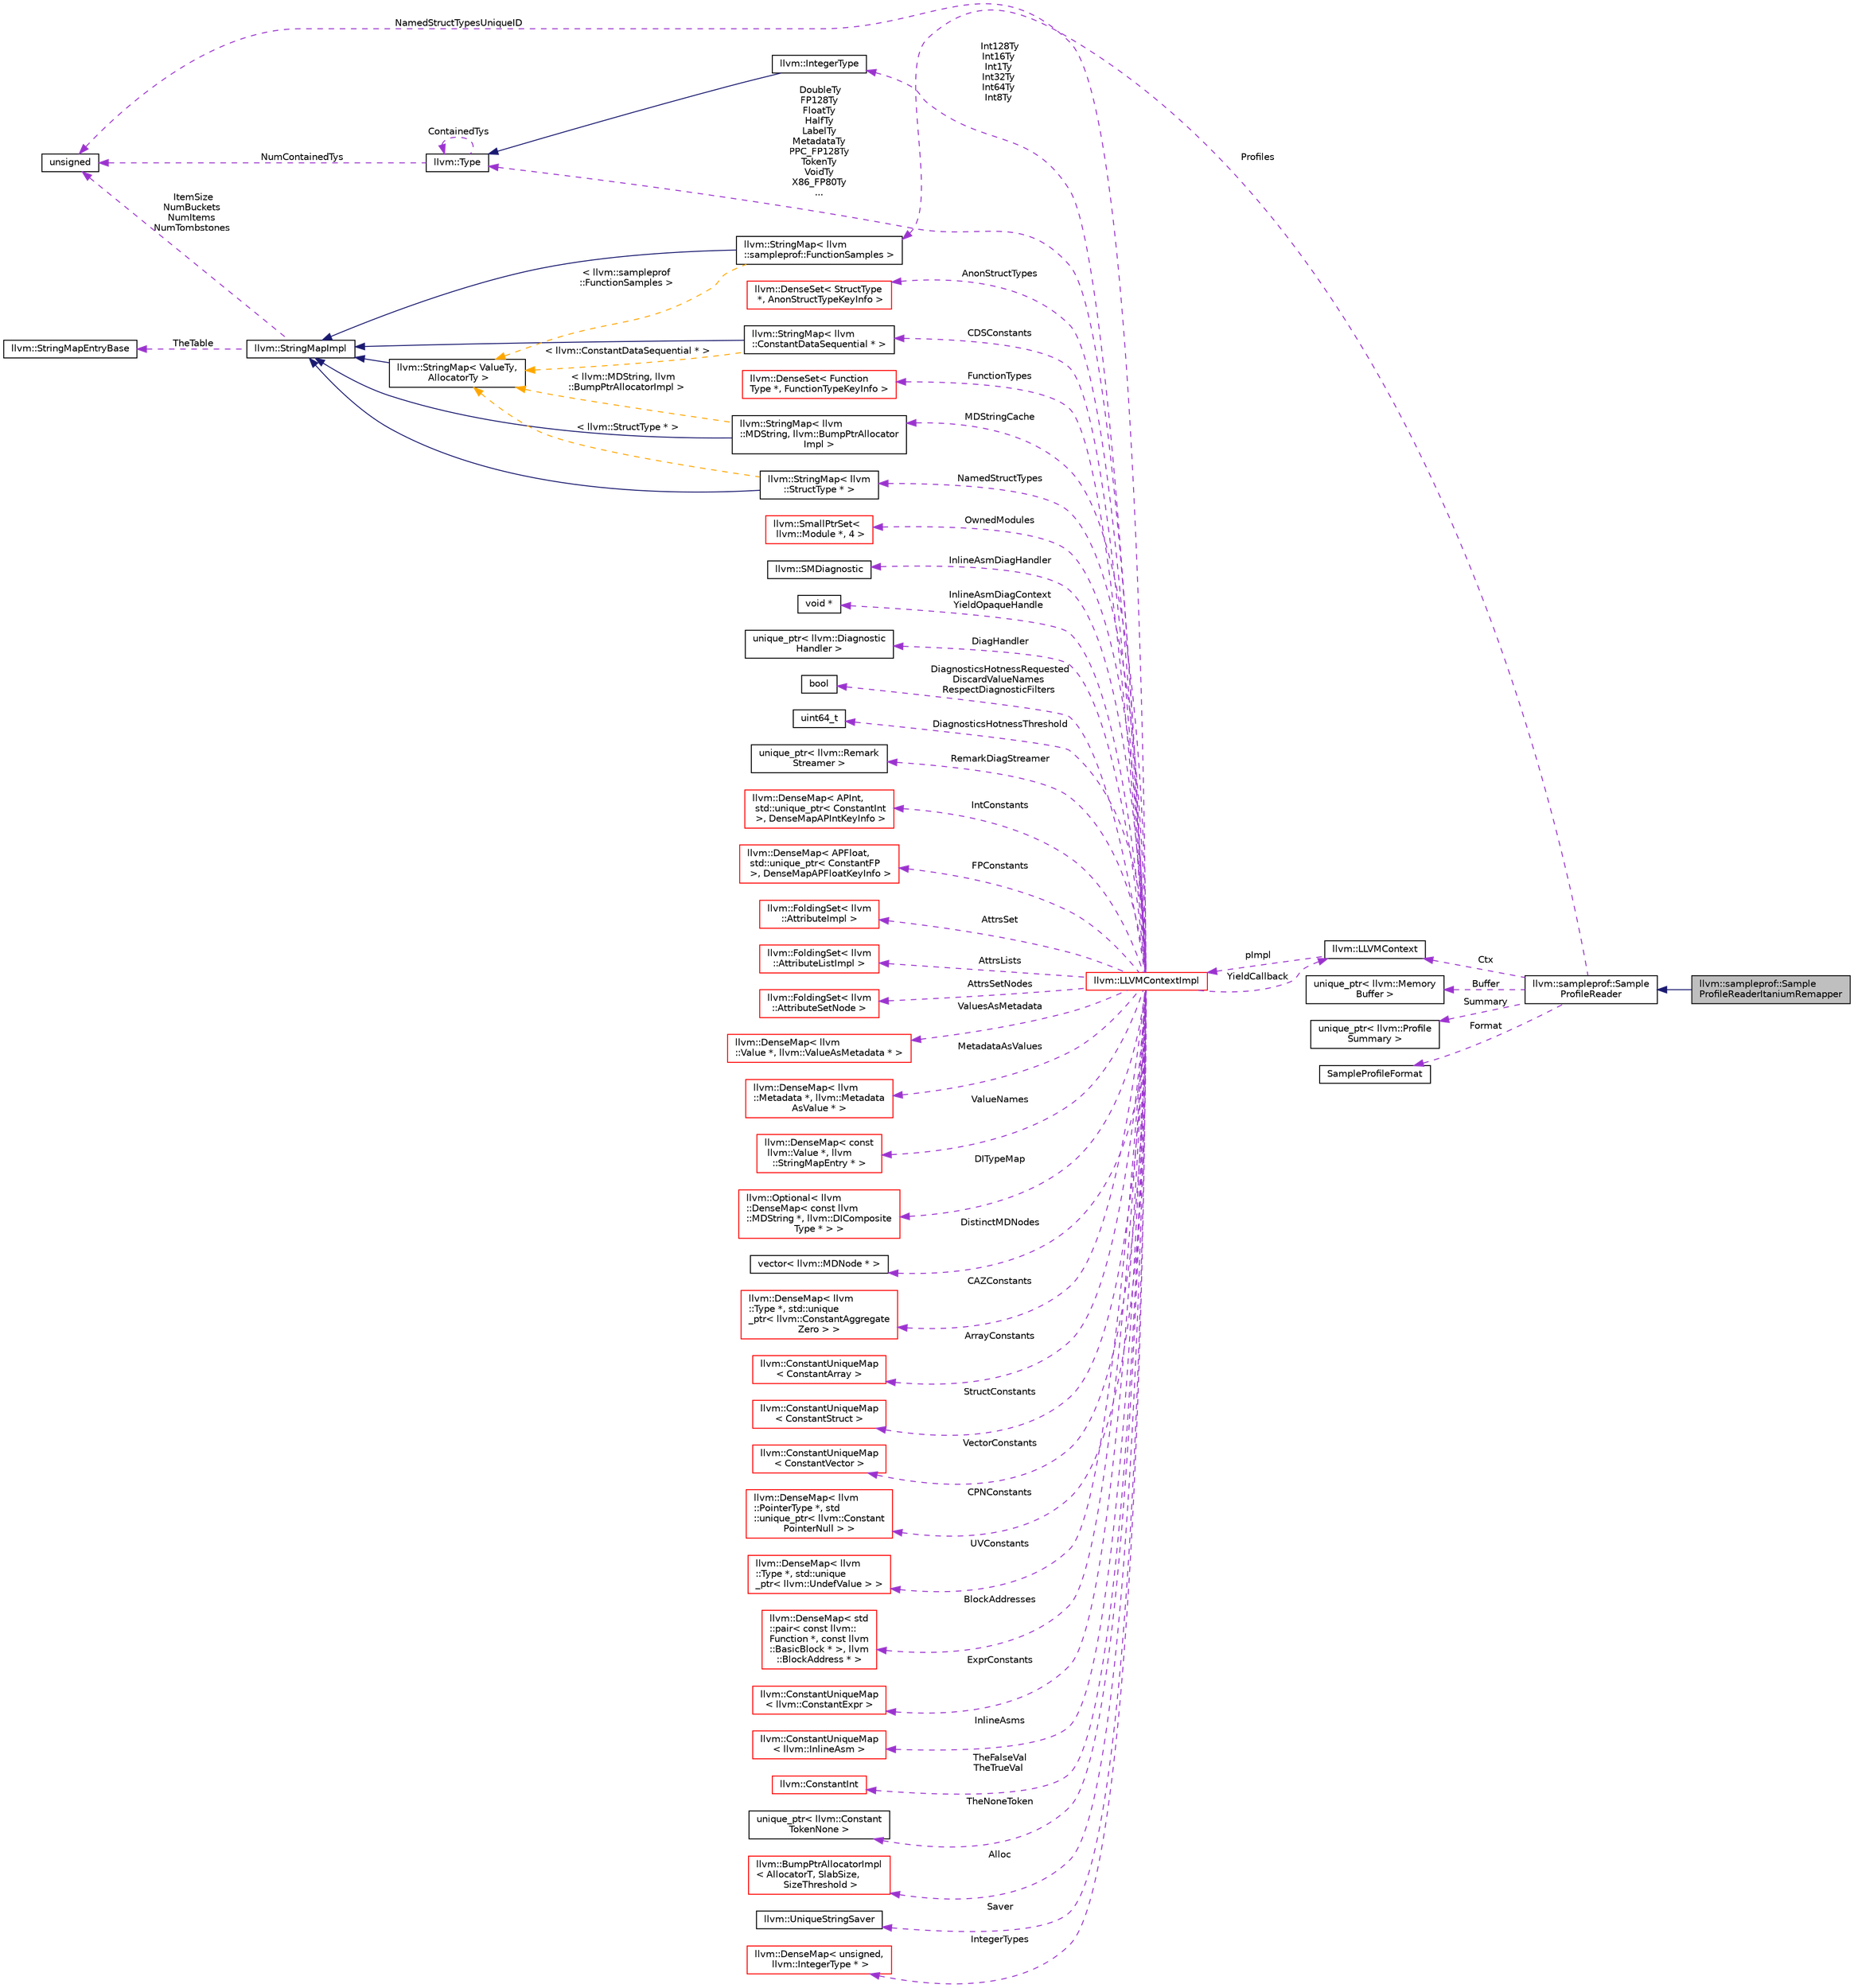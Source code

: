 digraph "llvm::sampleprof::SampleProfileReaderItaniumRemapper"
{
 // LATEX_PDF_SIZE
  bgcolor="transparent";
  edge [fontname="Helvetica",fontsize="10",labelfontname="Helvetica",labelfontsize="10"];
  node [fontname="Helvetica",fontsize="10",shape="box"];
  rankdir="LR";
  Node1 [label="llvm::sampleprof::Sample\lProfileReaderItaniumRemapper",height=0.2,width=0.4,color="black", fillcolor="grey75", style="filled", fontcolor="black",tooltip="A profile data reader proxy that remaps the profile data from another sample profile data reader,..."];
  Node2 -> Node1 [dir="back",color="midnightblue",fontsize="10",style="solid",fontname="Helvetica"];
  Node2 [label="llvm::sampleprof::Sample\lProfileReader",height=0.2,width=0.4,color="black",URL="$classllvm_1_1sampleprof_1_1SampleProfileReader.html",tooltip="Sample-based profile reader."];
  Node3 -> Node2 [dir="back",color="darkorchid3",fontsize="10",style="dashed",label=" Profiles" ,fontname="Helvetica"];
  Node3 [label="llvm::StringMap\< llvm\l::sampleprof::FunctionSamples \>",height=0.2,width=0.4,color="black",URL="$classllvm_1_1StringMap.html",tooltip=" "];
  Node4 -> Node3 [dir="back",color="midnightblue",fontsize="10",style="solid",fontname="Helvetica"];
  Node4 [label="llvm::StringMapImpl",height=0.2,width=0.4,color="black",URL="$classllvm_1_1StringMapImpl.html",tooltip="StringMapImpl - This is the base class of StringMap that is shared among all of its instantiations."];
  Node5 -> Node4 [dir="back",color="darkorchid3",fontsize="10",style="dashed",label=" TheTable" ,fontname="Helvetica"];
  Node5 [label="llvm::StringMapEntryBase",height=0.2,width=0.4,color="black",URL="$classllvm_1_1StringMapEntryBase.html",tooltip="StringMapEntryBase - Shared base class of StringMapEntry instances."];
  Node6 -> Node4 [dir="back",color="darkorchid3",fontsize="10",style="dashed",label=" ItemSize\nNumBuckets\nNumItems\nNumTombstones" ,fontname="Helvetica"];
  Node6 [label="unsigned",height=0.2,width=0.4,color="black",URL="$classunsigned.html",tooltip=" "];
  Node7 -> Node3 [dir="back",color="orange",fontsize="10",style="dashed",label=" \< llvm::sampleprof\l::FunctionSamples \>" ,fontname="Helvetica"];
  Node7 [label="llvm::StringMap\< ValueTy,\l AllocatorTy \>",height=0.2,width=0.4,color="black",URL="$classllvm_1_1StringMap.html",tooltip="StringMap - This is an unconventional map that is specialized for handling keys that are \"strings\",..."];
  Node4 -> Node7 [dir="back",color="midnightblue",fontsize="10",style="solid",fontname="Helvetica"];
  Node8 -> Node2 [dir="back",color="darkorchid3",fontsize="10",style="dashed",label=" Ctx" ,fontname="Helvetica"];
  Node8 [label="llvm::LLVMContext",height=0.2,width=0.4,color="black",URL="$classllvm_1_1LLVMContext.html",tooltip="This is an important class for using LLVM in a threaded context."];
  Node9 -> Node8 [dir="back",color="darkorchid3",fontsize="10",style="dashed",label=" pImpl" ,fontname="Helvetica"];
  Node9 [label="llvm::LLVMContextImpl",height=0.2,width=0.4,color="red",URL="$classllvm_1_1LLVMContextImpl.html",tooltip=" "];
  Node10 -> Node9 [dir="back",color="darkorchid3",fontsize="10",style="dashed",label=" OwnedModules" ,fontname="Helvetica"];
  Node10 [label="llvm::SmallPtrSet\<\l llvm::Module *, 4 \>",height=0.2,width=0.4,color="red",URL="$classllvm_1_1SmallPtrSet.html",tooltip=" "];
  Node17 -> Node9 [dir="back",color="darkorchid3",fontsize="10",style="dashed",label=" InlineAsmDiagHandler" ,fontname="Helvetica"];
  Node17 [label="llvm::SMDiagnostic",height=0.2,width=0.4,color="black",URL="$classllvm_1_1SMDiagnostic.html",tooltip="Instances of this class encapsulate one diagnostic report, allowing printing to a raw_ostream as a ca..."];
  Node18 -> Node9 [dir="back",color="darkorchid3",fontsize="10",style="dashed",label=" InlineAsmDiagContext\nYieldOpaqueHandle" ,fontname="Helvetica"];
  Node18 [label="void *",height=0.2,width=0.4,color="black",tooltip=" "];
  Node19 -> Node9 [dir="back",color="darkorchid3",fontsize="10",style="dashed",label=" DiagHandler" ,fontname="Helvetica"];
  Node19 [label="unique_ptr\< llvm::Diagnostic\lHandler \>",height=0.2,width=0.4,color="black",tooltip=" "];
  Node20 -> Node9 [dir="back",color="darkorchid3",fontsize="10",style="dashed",label=" DiagnosticsHotnessRequested\nDiscardValueNames\nRespectDiagnosticFilters" ,fontname="Helvetica"];
  Node20 [label="bool",height=0.2,width=0.4,color="black",URL="$classbool.html",tooltip=" "];
  Node21 -> Node9 [dir="back",color="darkorchid3",fontsize="10",style="dashed",label=" DiagnosticsHotnessThreshold" ,fontname="Helvetica"];
  Node21 [label="uint64_t",height=0.2,width=0.4,color="black",tooltip=" "];
  Node22 -> Node9 [dir="back",color="darkorchid3",fontsize="10",style="dashed",label=" RemarkDiagStreamer" ,fontname="Helvetica"];
  Node22 [label="unique_ptr\< llvm::Remark\lStreamer \>",height=0.2,width=0.4,color="black",tooltip=" "];
  Node8 -> Node9 [dir="back",color="darkorchid3",fontsize="10",style="dashed",label=" YieldCallback" ,fontname="Helvetica"];
  Node23 -> Node9 [dir="back",color="darkorchid3",fontsize="10",style="dashed",label=" IntConstants" ,fontname="Helvetica"];
  Node23 [label="llvm::DenseMap\< APInt,\l std::unique_ptr\< ConstantInt\l \>, DenseMapAPIntKeyInfo \>",height=0.2,width=0.4,color="red",URL="$classllvm_1_1DenseMap.html",tooltip=" "];
  Node27 -> Node9 [dir="back",color="darkorchid3",fontsize="10",style="dashed",label=" FPConstants" ,fontname="Helvetica"];
  Node27 [label="llvm::DenseMap\< APFloat,\l std::unique_ptr\< ConstantFP\l \>, DenseMapAPFloatKeyInfo \>",height=0.2,width=0.4,color="red",URL="$classllvm_1_1DenseMap.html",tooltip=" "];
  Node29 -> Node9 [dir="back",color="darkorchid3",fontsize="10",style="dashed",label=" AttrsSet" ,fontname="Helvetica"];
  Node29 [label="llvm::FoldingSet\< llvm\l::AttributeImpl \>",height=0.2,width=0.4,color="red",URL="$classllvm_1_1FoldingSet.html",tooltip=" "];
  Node35 -> Node9 [dir="back",color="darkorchid3",fontsize="10",style="dashed",label=" AttrsLists" ,fontname="Helvetica"];
  Node35 [label="llvm::FoldingSet\< llvm\l::AttributeListImpl \>",height=0.2,width=0.4,color="red",URL="$classllvm_1_1FoldingSet.html",tooltip=" "];
  Node37 -> Node9 [dir="back",color="darkorchid3",fontsize="10",style="dashed",label=" AttrsSetNodes" ,fontname="Helvetica"];
  Node37 [label="llvm::FoldingSet\< llvm\l::AttributeSetNode \>",height=0.2,width=0.4,color="red",URL="$classllvm_1_1FoldingSet.html",tooltip=" "];
  Node39 -> Node9 [dir="back",color="darkorchid3",fontsize="10",style="dashed",label=" MDStringCache" ,fontname="Helvetica"];
  Node39 [label="llvm::StringMap\< llvm\l::MDString, llvm::BumpPtrAllocator\lImpl \>",height=0.2,width=0.4,color="black",URL="$classllvm_1_1StringMap.html",tooltip=" "];
  Node4 -> Node39 [dir="back",color="midnightblue",fontsize="10",style="solid",fontname="Helvetica"];
  Node7 -> Node39 [dir="back",color="orange",fontsize="10",style="dashed",label=" \< llvm::MDString, llvm\l::BumpPtrAllocatorImpl \>" ,fontname="Helvetica"];
  Node40 -> Node9 [dir="back",color="darkorchid3",fontsize="10",style="dashed",label=" ValuesAsMetadata" ,fontname="Helvetica"];
  Node40 [label="llvm::DenseMap\< llvm\l::Value *, llvm::ValueAsMetadata * \>",height=0.2,width=0.4,color="red",URL="$classllvm_1_1DenseMap.html",tooltip=" "];
  Node42 -> Node9 [dir="back",color="darkorchid3",fontsize="10",style="dashed",label=" MetadataAsValues" ,fontname="Helvetica"];
  Node42 [label="llvm::DenseMap\< llvm\l::Metadata *, llvm::Metadata\lAsValue * \>",height=0.2,width=0.4,color="red",URL="$classllvm_1_1DenseMap.html",tooltip=" "];
  Node44 -> Node9 [dir="back",color="darkorchid3",fontsize="10",style="dashed",label=" ValueNames" ,fontname="Helvetica"];
  Node44 [label="llvm::DenseMap\< const\l llvm::Value *, llvm\l::StringMapEntry * \>",height=0.2,width=0.4,color="red",URL="$classllvm_1_1DenseMap.html",tooltip=" "];
  Node46 -> Node9 [dir="back",color="darkorchid3",fontsize="10",style="dashed",label=" DITypeMap" ,fontname="Helvetica"];
  Node46 [label="llvm::Optional\< llvm\l::DenseMap\< const llvm\l::MDString *, llvm::DIComposite\lType * \> \>",height=0.2,width=0.4,color="red",URL="$classllvm_1_1Optional.html",tooltip=" "];
  Node48 -> Node9 [dir="back",color="darkorchid3",fontsize="10",style="dashed",label=" DistinctMDNodes" ,fontname="Helvetica"];
  Node48 [label="vector\< llvm::MDNode * \>",height=0.2,width=0.4,color="black",tooltip=" "];
  Node49 -> Node9 [dir="back",color="darkorchid3",fontsize="10",style="dashed",label=" CAZConstants" ,fontname="Helvetica"];
  Node49 [label="llvm::DenseMap\< llvm\l::Type *, std::unique\l_ptr\< llvm::ConstantAggregate\lZero \> \>",height=0.2,width=0.4,color="red",URL="$classllvm_1_1DenseMap.html",tooltip=" "];
  Node51 -> Node9 [dir="back",color="darkorchid3",fontsize="10",style="dashed",label=" ArrayConstants" ,fontname="Helvetica"];
  Node51 [label="llvm::ConstantUniqueMap\l\< ConstantArray \>",height=0.2,width=0.4,color="red",URL="$classllvm_1_1ConstantUniqueMap.html",tooltip=" "];
  Node53 -> Node9 [dir="back",color="darkorchid3",fontsize="10",style="dashed",label=" StructConstants" ,fontname="Helvetica"];
  Node53 [label="llvm::ConstantUniqueMap\l\< ConstantStruct \>",height=0.2,width=0.4,color="red",URL="$classllvm_1_1ConstantUniqueMap.html",tooltip=" "];
  Node54 -> Node9 [dir="back",color="darkorchid3",fontsize="10",style="dashed",label=" VectorConstants" ,fontname="Helvetica"];
  Node54 [label="llvm::ConstantUniqueMap\l\< ConstantVector \>",height=0.2,width=0.4,color="red",URL="$classllvm_1_1ConstantUniqueMap.html",tooltip=" "];
  Node55 -> Node9 [dir="back",color="darkorchid3",fontsize="10",style="dashed",label=" CPNConstants" ,fontname="Helvetica"];
  Node55 [label="llvm::DenseMap\< llvm\l::PointerType *, std\l::unique_ptr\< llvm::Constant\lPointerNull \> \>",height=0.2,width=0.4,color="red",URL="$classllvm_1_1DenseMap.html",tooltip=" "];
  Node57 -> Node9 [dir="back",color="darkorchid3",fontsize="10",style="dashed",label=" UVConstants" ,fontname="Helvetica"];
  Node57 [label="llvm::DenseMap\< llvm\l::Type *, std::unique\l_ptr\< llvm::UndefValue \> \>",height=0.2,width=0.4,color="red",URL="$classllvm_1_1DenseMap.html",tooltip=" "];
  Node59 -> Node9 [dir="back",color="darkorchid3",fontsize="10",style="dashed",label=" CDSConstants" ,fontname="Helvetica"];
  Node59 [label="llvm::StringMap\< llvm\l::ConstantDataSequential * \>",height=0.2,width=0.4,color="black",URL="$classllvm_1_1StringMap.html",tooltip=" "];
  Node4 -> Node59 [dir="back",color="midnightblue",fontsize="10",style="solid",fontname="Helvetica"];
  Node7 -> Node59 [dir="back",color="orange",fontsize="10",style="dashed",label=" \< llvm::ConstantDataSequential * \>" ,fontname="Helvetica"];
  Node60 -> Node9 [dir="back",color="darkorchid3",fontsize="10",style="dashed",label=" BlockAddresses" ,fontname="Helvetica"];
  Node60 [label="llvm::DenseMap\< std\l::pair\< const llvm::\lFunction *, const llvm\l::BasicBlock * \>, llvm\l::BlockAddress * \>",height=0.2,width=0.4,color="red",URL="$classllvm_1_1DenseMap.html",tooltip=" "];
  Node62 -> Node9 [dir="back",color="darkorchid3",fontsize="10",style="dashed",label=" ExprConstants" ,fontname="Helvetica"];
  Node62 [label="llvm::ConstantUniqueMap\l\< llvm::ConstantExpr \>",height=0.2,width=0.4,color="red",URL="$classllvm_1_1ConstantUniqueMap.html",tooltip=" "];
  Node63 -> Node9 [dir="back",color="darkorchid3",fontsize="10",style="dashed",label=" InlineAsms" ,fontname="Helvetica"];
  Node63 [label="llvm::ConstantUniqueMap\l\< llvm::InlineAsm \>",height=0.2,width=0.4,color="red",URL="$classllvm_1_1ConstantUniqueMap.html",tooltip=" "];
  Node64 -> Node9 [dir="back",color="darkorchid3",fontsize="10",style="dashed",label=" TheFalseVal\nTheTrueVal" ,fontname="Helvetica"];
  Node64 [label="llvm::ConstantInt",height=0.2,width=0.4,color="red",URL="$classllvm_1_1ConstantInt.html",tooltip="This is the shared class of boolean and integer constants."];
  Node69 -> Node9 [dir="back",color="darkorchid3",fontsize="10",style="dashed",label=" TheNoneToken" ,fontname="Helvetica"];
  Node69 [label="unique_ptr\< llvm::Constant\lTokenNone \>",height=0.2,width=0.4,color="black",tooltip=" "];
  Node70 -> Node9 [dir="back",color="darkorchid3",fontsize="10",style="dashed",label=" DoubleTy\nFP128Ty\nFloatTy\nHalfTy\nLabelTy\nMetadataTy\nPPC_FP128Ty\nTokenTy\nVoidTy\nX86_FP80Ty\n..." ,fontname="Helvetica"];
  Node70 [label="llvm::Type",height=0.2,width=0.4,color="black",URL="$classllvm_1_1Type.html",tooltip="The instances of the Type class are immutable: once they are created, they are never changed."];
  Node6 -> Node70 [dir="back",color="darkorchid3",fontsize="10",style="dashed",label=" NumContainedTys" ,fontname="Helvetica"];
  Node70 -> Node70 [dir="back",color="darkorchid3",fontsize="10",style="dashed",label=" ContainedTys" ,fontname="Helvetica"];
  Node71 -> Node9 [dir="back",color="darkorchid3",fontsize="10",style="dashed",label=" Int128Ty\nInt16Ty\nInt1Ty\nInt32Ty\nInt64Ty\nInt8Ty" ,fontname="Helvetica"];
  Node71 [label="llvm::IntegerType",height=0.2,width=0.4,color="black",URL="$classllvm_1_1IntegerType.html",tooltip="Class to represent integer types."];
  Node70 -> Node71 [dir="back",color="midnightblue",fontsize="10",style="solid",fontname="Helvetica"];
  Node72 -> Node9 [dir="back",color="darkorchid3",fontsize="10",style="dashed",label=" Alloc" ,fontname="Helvetica"];
  Node72 [label="llvm::BumpPtrAllocatorImpl\l\< AllocatorT, SlabSize,\l SizeThreshold \>",height=0.2,width=0.4,color="red",URL="$classllvm_1_1BumpPtrAllocatorImpl.html",tooltip="Allocate memory in an ever growing pool, as if by bump-pointer."];
  Node74 -> Node9 [dir="back",color="darkorchid3",fontsize="10",style="dashed",label=" Saver" ,fontname="Helvetica"];
  Node74 [label="llvm::UniqueStringSaver",height=0.2,width=0.4,color="black",URL="$classllvm_1_1UniqueStringSaver.html",tooltip="Saves strings in the provided stable storage and returns a StringRef with a stable character pointer."];
  Node75 -> Node9 [dir="back",color="darkorchid3",fontsize="10",style="dashed",label=" IntegerTypes" ,fontname="Helvetica"];
  Node75 [label="llvm::DenseMap\< unsigned,\l llvm::IntegerType * \>",height=0.2,width=0.4,color="red",URL="$classllvm_1_1DenseMap.html",tooltip=" "];
  Node77 -> Node9 [dir="back",color="darkorchid3",fontsize="10",style="dashed",label=" FunctionTypes" ,fontname="Helvetica"];
  Node77 [label="llvm::DenseSet\< Function\lType *, FunctionTypeKeyInfo \>",height=0.2,width=0.4,color="red",URL="$classllvm_1_1DenseSet.html",tooltip=" "];
  Node81 -> Node9 [dir="back",color="darkorchid3",fontsize="10",style="dashed",label=" AnonStructTypes" ,fontname="Helvetica"];
  Node81 [label="llvm::DenseSet\< StructType\l *, AnonStructTypeKeyInfo \>",height=0.2,width=0.4,color="red",URL="$classllvm_1_1DenseSet.html",tooltip=" "];
  Node83 -> Node9 [dir="back",color="darkorchid3",fontsize="10",style="dashed",label=" NamedStructTypes" ,fontname="Helvetica"];
  Node83 [label="llvm::StringMap\< llvm\l::StructType * \>",height=0.2,width=0.4,color="black",URL="$classllvm_1_1StringMap.html",tooltip=" "];
  Node4 -> Node83 [dir="back",color="midnightblue",fontsize="10",style="solid",fontname="Helvetica"];
  Node7 -> Node83 [dir="back",color="orange",fontsize="10",style="dashed",label=" \< llvm::StructType * \>" ,fontname="Helvetica"];
  Node6 -> Node9 [dir="back",color="darkorchid3",fontsize="10",style="dashed",label=" NamedStructTypesUniqueID" ,fontname="Helvetica"];
  Node110 -> Node2 [dir="back",color="darkorchid3",fontsize="10",style="dashed",label=" Buffer" ,fontname="Helvetica"];
  Node110 [label="unique_ptr\< llvm::Memory\lBuffer \>",height=0.2,width=0.4,color="black",tooltip=" "];
  Node111 -> Node2 [dir="back",color="darkorchid3",fontsize="10",style="dashed",label=" Summary" ,fontname="Helvetica"];
  Node111 [label="unique_ptr\< llvm::Profile\lSummary \>",height=0.2,width=0.4,color="black",tooltip=" "];
  Node112 -> Node2 [dir="back",color="darkorchid3",fontsize="10",style="dashed",label=" Format" ,fontname="Helvetica"];
  Node112 [label="SampleProfileFormat",height=0.2,width=0.4,color="black",tooltip=" "];
}
